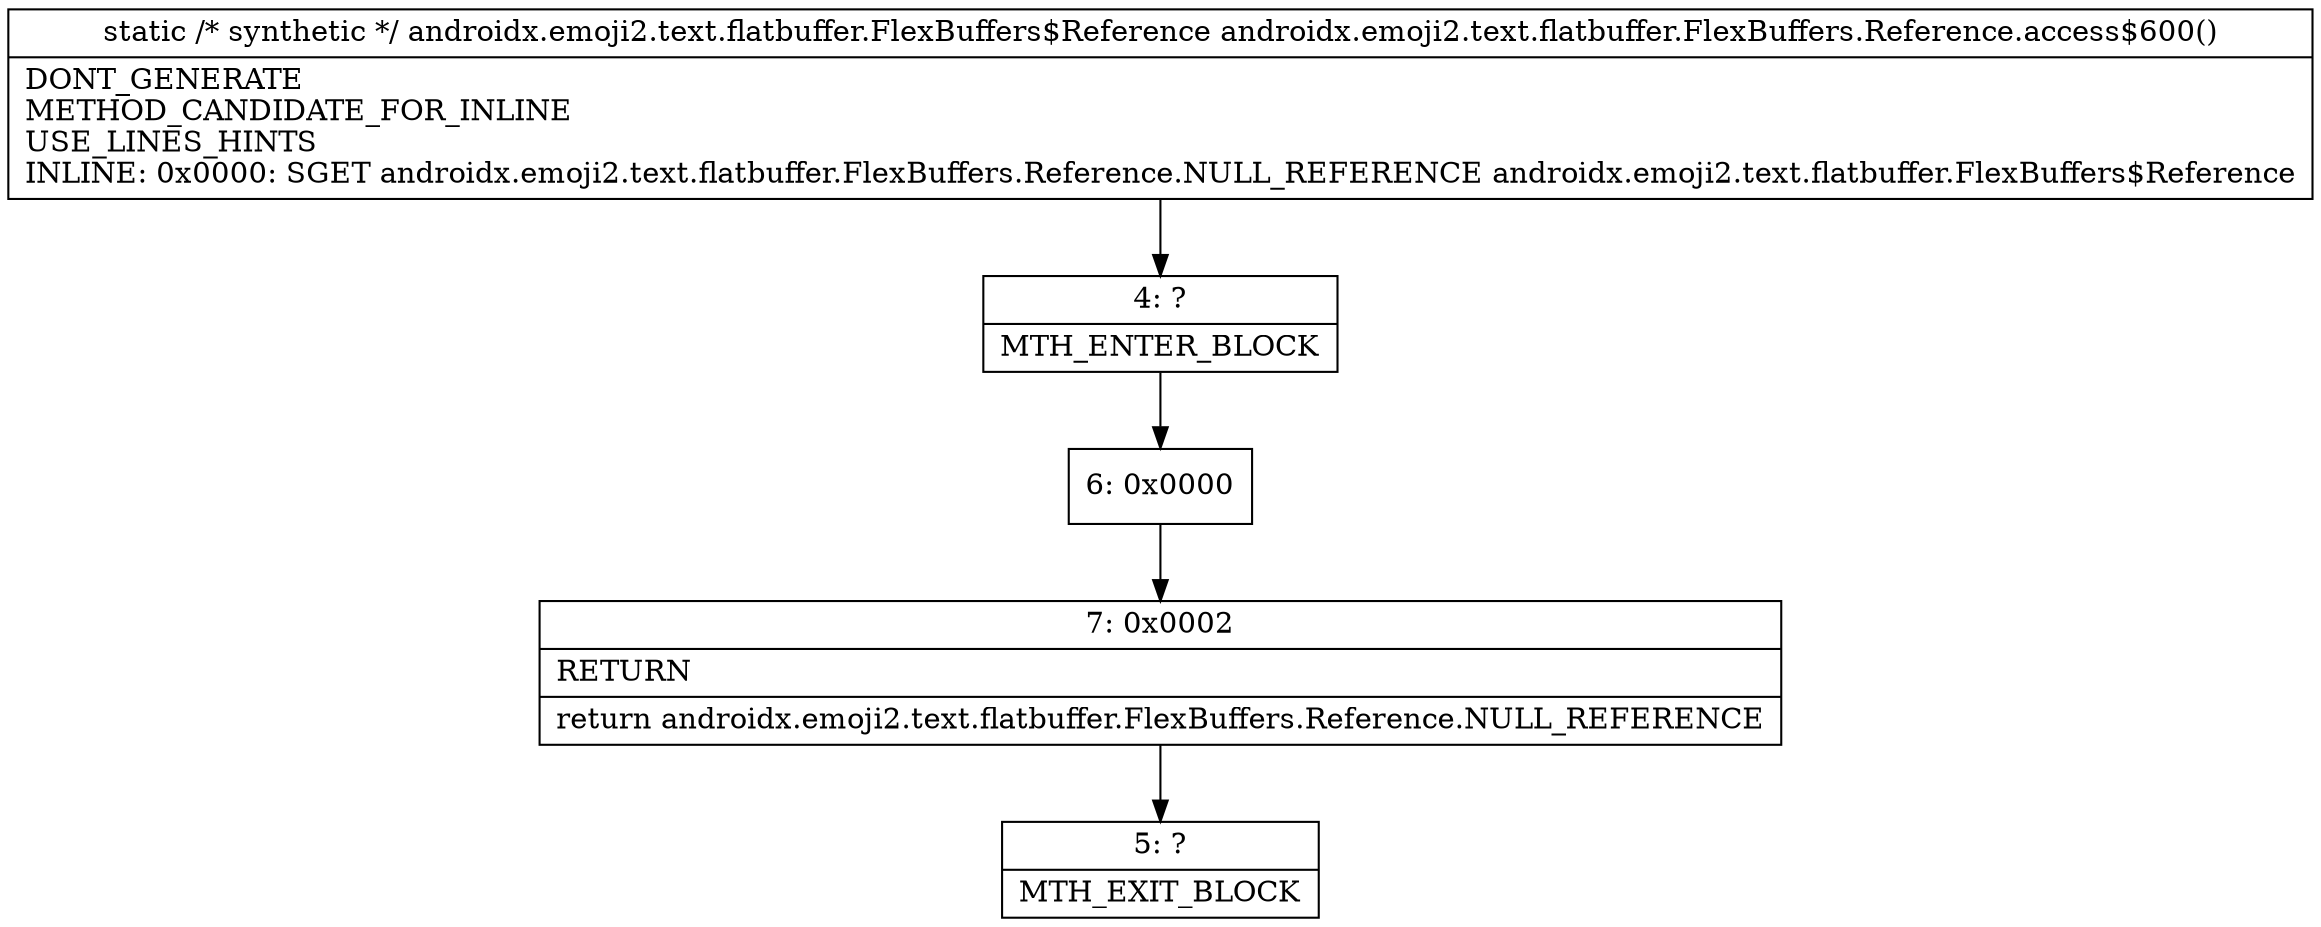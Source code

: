 digraph "CFG forandroidx.emoji2.text.flatbuffer.FlexBuffers.Reference.access$600()Landroidx\/emoji2\/text\/flatbuffer\/FlexBuffers$Reference;" {
Node_4 [shape=record,label="{4\:\ ?|MTH_ENTER_BLOCK\l}"];
Node_6 [shape=record,label="{6\:\ 0x0000}"];
Node_7 [shape=record,label="{7\:\ 0x0002|RETURN\l|return androidx.emoji2.text.flatbuffer.FlexBuffers.Reference.NULL_REFERENCE\l}"];
Node_5 [shape=record,label="{5\:\ ?|MTH_EXIT_BLOCK\l}"];
MethodNode[shape=record,label="{static \/* synthetic *\/ androidx.emoji2.text.flatbuffer.FlexBuffers$Reference androidx.emoji2.text.flatbuffer.FlexBuffers.Reference.access$600()  | DONT_GENERATE\lMETHOD_CANDIDATE_FOR_INLINE\lUSE_LINES_HINTS\lINLINE: 0x0000: SGET   androidx.emoji2.text.flatbuffer.FlexBuffers.Reference.NULL_REFERENCE androidx.emoji2.text.flatbuffer.FlexBuffers$Reference\l}"];
MethodNode -> Node_4;Node_4 -> Node_6;
Node_6 -> Node_7;
Node_7 -> Node_5;
}

